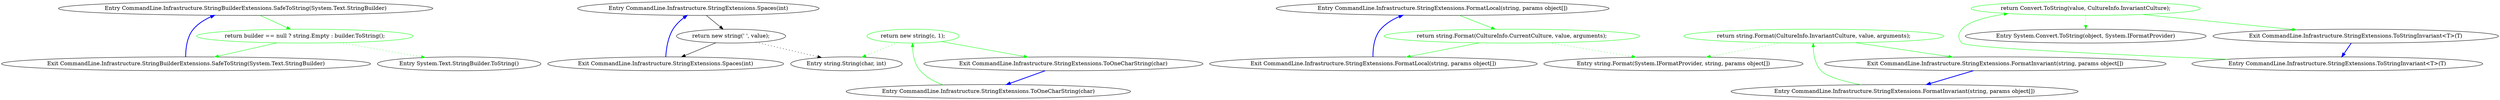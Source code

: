 digraph  {
m0_36 [label="Entry CommandLine.Infrastructure.StringBuilderExtensions.SafeToString(System.Text.StringBuilder)", span="71-71", cluster="CommandLine.Infrastructure.StringBuilderExtensions.SafeToString(System.Text.StringBuilder)", file="StringBuilderExtensions.cs"];
m0_37 [label="return builder == null ? string.Empty : builder.ToString();", span="73-73", cluster="CommandLine.Infrastructure.StringBuilderExtensions.SafeToString(System.Text.StringBuilder)", color=green, community=0, file="StringBuilderExtensions.cs"];
m0_38 [label="Exit CommandLine.Infrastructure.StringBuilderExtensions.SafeToString(System.Text.StringBuilder)", span="71-71", cluster="CommandLine.Infrastructure.StringBuilderExtensions.SafeToString(System.Text.StringBuilder)", file="StringBuilderExtensions.cs"];
m0_39 [label="Entry System.Text.StringBuilder.ToString()", span="0-0", cluster="System.Text.StringBuilder.ToString()", file="StringBuilderExtensions.cs"];
m1_15 [label="Entry CommandLine.Infrastructure.StringExtensions.Spaces(int)", span="29-29", cluster="CommandLine.Infrastructure.StringExtensions.Spaces(int)", file="UnParserExtensionsTests.cs"];
m1_16 [label="return new string(' ', value);", span="31-31", cluster="CommandLine.Infrastructure.StringExtensions.Spaces(int)", file="UnParserExtensionsTests.cs"];
m1_17 [label="Exit CommandLine.Infrastructure.StringExtensions.Spaces(int)", span="29-29", cluster="CommandLine.Infrastructure.StringExtensions.Spaces(int)", file="UnParserExtensionsTests.cs"];
m1_12 [label="Entry CommandLine.Infrastructure.StringExtensions.FormatLocal(string, params object[])", span="24-24", cluster="CommandLine.Infrastructure.StringExtensions.FormatLocal(string, params object[])", file="UnParserExtensionsTests.cs"];
m1_13 [label="return string.Format(CultureInfo.CurrentCulture, value, arguments);", span="26-26", cluster="CommandLine.Infrastructure.StringExtensions.FormatLocal(string, params object[])", color=green, community=0, file="UnParserExtensionsTests.cs"];
m1_14 [label="Exit CommandLine.Infrastructure.StringExtensions.FormatLocal(string, params object[])", span="24-24", cluster="CommandLine.Infrastructure.StringExtensions.FormatLocal(string, params object[])", file="UnParserExtensionsTests.cs"];
m1_3 [label="Entry string.String(char, int)", span="0-0", cluster="string.String(char, int)", file="UnParserExtensionsTests.cs"];
m1_7 [label="Entry System.Convert.ToString(object, System.IFormatProvider)", span="0-0", cluster="System.Convert.ToString(object, System.IFormatProvider)", file="UnParserExtensionsTests.cs"];
m1_8 [label="Entry CommandLine.Infrastructure.StringExtensions.FormatInvariant(string, params object[])", span="19-19", cluster="CommandLine.Infrastructure.StringExtensions.FormatInvariant(string, params object[])", file="UnParserExtensionsTests.cs"];
m1_9 [label="return string.Format(CultureInfo.InvariantCulture, value, arguments);", span="21-21", cluster="CommandLine.Infrastructure.StringExtensions.FormatInvariant(string, params object[])", color=green, community=0, file="UnParserExtensionsTests.cs"];
m1_10 [label="Exit CommandLine.Infrastructure.StringExtensions.FormatInvariant(string, params object[])", span="19-19", cluster="CommandLine.Infrastructure.StringExtensions.FormatInvariant(string, params object[])", file="UnParserExtensionsTests.cs"];
m1_0 [label="Entry CommandLine.Infrastructure.StringExtensions.ToOneCharString(char)", span="9-9", cluster="CommandLine.Infrastructure.StringExtensions.ToOneCharString(char)", file="UnParserExtensionsTests.cs"];
m1_1 [label="return new string(c, 1);", span="11-11", cluster="CommandLine.Infrastructure.StringExtensions.ToOneCharString(char)", color=green, community=0, file="UnParserExtensionsTests.cs"];
m1_2 [label="Exit CommandLine.Infrastructure.StringExtensions.ToOneCharString(char)", span="9-9", cluster="CommandLine.Infrastructure.StringExtensions.ToOneCharString(char)", file="UnParserExtensionsTests.cs"];
m1_4 [label="Entry CommandLine.Infrastructure.StringExtensions.ToStringInvariant<T>(T)", span="14-14", cluster="CommandLine.Infrastructure.StringExtensions.ToStringInvariant<T>(T)", file="UnParserExtensionsTests.cs"];
m1_5 [label="return Convert.ToString(value, CultureInfo.InvariantCulture);", span="16-16", cluster="CommandLine.Infrastructure.StringExtensions.ToStringInvariant<T>(T)", color=green, community=0, file="UnParserExtensionsTests.cs"];
m1_6 [label="Exit CommandLine.Infrastructure.StringExtensions.ToStringInvariant<T>(T)", span="14-14", cluster="CommandLine.Infrastructure.StringExtensions.ToStringInvariant<T>(T)", file="UnParserExtensionsTests.cs"];
m1_11 [label="Entry string.Format(System.IFormatProvider, string, params object[])", span="0-0", cluster="string.Format(System.IFormatProvider, string, params object[])", file="UnParserExtensionsTests.cs"];
m0_36 -> m0_37  [key=0, style=solid, color=green];
m0_37 -> m0_38  [key=0, style=solid, color=green];
m0_37 -> m0_39  [key=2, style=dotted, color=green];
m0_38 -> m0_36  [key=0, style=bold, color=blue];
m1_15 -> m1_16  [key=0, style=solid];
m1_16 -> m1_3  [key=2, style=dotted];
m1_16 -> m1_17  [key=0, style=solid];
m1_17 -> m1_15  [key=0, style=bold, color=blue];
m1_12 -> m1_13  [key=0, style=solid, color=green];
m1_13 -> m1_14  [key=0, style=solid, color=green];
m1_13 -> m1_11  [key=2, style=dotted, color=green];
m1_14 -> m1_12  [key=0, style=bold, color=blue];
m1_8 -> m1_9  [key=0, style=solid, color=green];
m1_9 -> m1_10  [key=0, style=solid, color=green];
m1_9 -> m1_11  [key=2, style=dotted, color=green];
m1_10 -> m1_8  [key=0, style=bold, color=blue];
m1_0 -> m1_1  [key=0, style=solid, color=green];
m1_1 -> m1_2  [key=0, style=solid, color=green];
m1_1 -> m1_3  [key=2, style=dotted, color=green];
m1_2 -> m1_0  [key=0, style=bold, color=blue];
m1_4 -> m1_5  [key=0, style=solid, color=green];
m1_5 -> m1_6  [key=0, style=solid, color=green];
m1_5 -> m1_7  [key=2, style=dotted, color=green];
m1_6 -> m1_4  [key=0, style=bold, color=blue];
}

